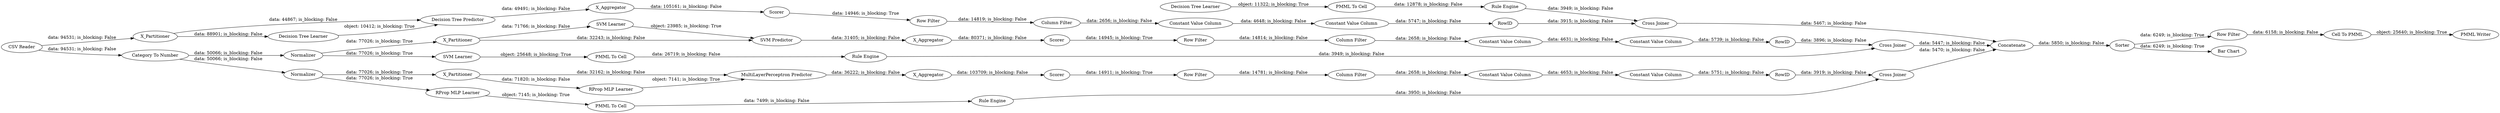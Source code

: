 digraph {
	"4716824749466017737_290" [label="Constant Value Column"]
	"-1945592760622717813_31" [label="SVM Learner"]
	"2963578881889433036_61" [label="PMML Writer"]
	"-2975087909760768964_292" [label="Constant Value Column"]
	"-2975087909760768964_290" [label="Constant Value Column"]
	"-8623904061684748902_2" [label=X_Partitioner]
	"-2975087909760768964_293" [label=RowID]
	"-1945592760622717813_7" [label=X_Aggregator]
	"-1945592760622717813_2" [label=X_Partitioner]
	"8313158795382972135_290" [label="Constant Value Column"]
	"-6765916510833879470_35" [label="RProp MLP Learner"]
	"-6606068956867504188_32" [label="Decision Tree Predictor"]
	"-6606068956867504188_39" [label=Scorer]
	"-2975087909760768964_294" [label="Column Filter"]
	"-6606068956867504188_38" [label="Cross Joiner"]
	"-8310804666152618956_34" [label="PMML To Cell"]
	"2963578881889433036_53" [label="Row Filter"]
	"-6606068956867504188_2" [label=X_Partitioner]
	"-6765916510833879470_34" [label="Rule Engine"]
	"-8623904061684748902_7" [label=X_Aggregator]
	"-5459238366763216471_28" [label="PMML To Cell"]
	"-1945592760622717813_40" [label=Normalizer]
	"-2975087909760768964_9" [label="Row Filter"]
	"2963578881889433036_60" [label=Concatenate]
	"-5459238366763216471_33" [label="Decision Tree Learner"]
	"4716824749466017737_9" [label="Row Filter"]
	"-8623904061684748902_40" [label=Scorer]
	"-8623904061684748902_39" [label=Normalizer]
	"-6606068956867504188_7" [label=X_Aggregator]
	"8313158795382972135_293" [label=RowID]
	"8313158795382972135_294" [label="Column Filter"]
	"4716824749466017737_294" [label="Column Filter"]
	"-1945592760622717813_39" [label="Cross Joiner"]
	"2963578881889433036_128" [label="CSV Reader"]
	"-1945592760622717813_32" [label="SVM Predictor"]
	"-8310804666152618956_33" [label="SVM Learner"]
	"-6606068956867504188_31" [label="Decision Tree Learner"]
	"-5459238366763216471_34" [label="Rule Engine"]
	"4716824749466017737_292" [label="Constant Value Column"]
	"8313158795382972135_9" [label="Row Filter"]
	"2963578881889433036_58" [label="Category To Number"]
	"2963578881889433036_59" [label="Bar Chart"]
	"2963578881889433036_52" [label=Sorter]
	"-8623904061684748902_31" [label="RProp MLP Learner"]
	"2963578881889433036_54" [label="Cell To PMML"]
	"-8623904061684748902_38" [label="Cross Joiner"]
	"8313158795382972135_292" [label="Constant Value Column"]
	"-8623904061684748902_32" [label="MultiLayerPerceptron Predictor"]
	"-8310804666152618956_35" [label="Rule Engine"]
	"-1945592760622717813_41" [label=Scorer]
	"4716824749466017737_293" [label=RowID]
	"-6765916510833879470_22" [label="PMML To Cell"]
	"2963578881889433036_128" -> "2963578881889433036_58" [label="data: 94531; is_blocking: False"]
	"2963578881889433036_58" -> "-1945592760622717813_40" [label="data: 50066; is_blocking: False"]
	"4716824749466017737_290" -> "4716824749466017737_292" [label="data: 4648; is_blocking: False"]
	"-6606068956867504188_38" -> "2963578881889433036_60" [label="data: 5467; is_blocking: False"]
	"-8623904061684748902_2" -> "-8623904061684748902_32" [label="data: 32162; is_blocking: False"]
	"-6606068956867504188_32" -> "-6606068956867504188_7" [label="data: 49491; is_blocking: False"]
	"-8623904061684748902_31" -> "-8623904061684748902_32" [label="object: 7141; is_blocking: True"]
	"-6606068956867504188_39" -> "4716824749466017737_9" [label="data: 14946; is_blocking: True"]
	"-8623904061684748902_32" -> "-8623904061684748902_7" [label="data: 36222; is_blocking: False"]
	"-6606068956867504188_31" -> "-6606068956867504188_32" [label="object: 10412; is_blocking: True"]
	"-2975087909760768964_293" -> "-8623904061684748902_38" [label="data: 3919; is_blocking: False"]
	"-8623904061684748902_40" -> "-2975087909760768964_9" [label="data: 14911; is_blocking: True"]
	"-1945592760622717813_2" -> "-1945592760622717813_31" [label="data: 71766; is_blocking: False"]
	"-6765916510833879470_34" -> "-8623904061684748902_38" [label="data: 3950; is_blocking: False"]
	"-1945592760622717813_32" -> "-1945592760622717813_7" [label="data: 31405; is_blocking: False"]
	"-8310804666152618956_34" -> "-8310804666152618956_35" [label="data: 26719; is_blocking: False"]
	"8313158795382972135_292" -> "8313158795382972135_293" [label="data: 5739; is_blocking: False"]
	"2963578881889433036_52" -> "2963578881889433036_53" [label="data: 6249; is_blocking: True"]
	"-1945592760622717813_40" -> "-1945592760622717813_2" [label="data: 77026; is_blocking: True"]
	"8313158795382972135_293" -> "-1945592760622717813_39" [label="data: 3896; is_blocking: False"]
	"-8310804666152618956_33" -> "-8310804666152618956_34" [label="object: 25648; is_blocking: True"]
	"8313158795382972135_9" -> "8313158795382972135_294" [label="data: 14814; is_blocking: False"]
	"-1945592760622717813_2" -> "-1945592760622717813_32" [label="data: 32243; is_blocking: False"]
	"-8623904061684748902_7" -> "-8623904061684748902_40" [label="data: 103709; is_blocking: False"]
	"-6606068956867504188_7" -> "-6606068956867504188_39" [label="data: 105161; is_blocking: False"]
	"2963578881889433036_53" -> "2963578881889433036_54" [label="data: 6158; is_blocking: False"]
	"2963578881889433036_60" -> "2963578881889433036_52" [label="data: 5850; is_blocking: False"]
	"-1945592760622717813_41" -> "8313158795382972135_9" [label="data: 14945; is_blocking: True"]
	"-6606068956867504188_2" -> "-6606068956867504188_31" [label="data: 88901; is_blocking: False"]
	"-2975087909760768964_292" -> "-2975087909760768964_293" [label="data: 5751; is_blocking: False"]
	"2963578881889433036_52" -> "2963578881889433036_59" [label="data: 6249; is_blocking: True"]
	"2963578881889433036_128" -> "-6606068956867504188_2" [label="data: 94531; is_blocking: False"]
	"-6765916510833879470_35" -> "-6765916510833879470_22" [label="object: 7145; is_blocking: True"]
	"-2975087909760768964_294" -> "-2975087909760768964_290" [label="data: 2658; is_blocking: False"]
	"-6606068956867504188_2" -> "-6606068956867504188_32" [label="data: 44867; is_blocking: False"]
	"-8310804666152618956_35" -> "-1945592760622717813_39" [label="data: 3949; is_blocking: False"]
	"2963578881889433036_58" -> "-8623904061684748902_39" [label="data: 50066; is_blocking: False"]
	"4716824749466017737_292" -> "4716824749466017737_293" [label="data: 5747; is_blocking: False"]
	"4716824749466017737_293" -> "-6606068956867504188_38" [label="data: 3915; is_blocking: False"]
	"4716824749466017737_9" -> "4716824749466017737_294" [label="data: 14819; is_blocking: False"]
	"-5459238366763216471_33" -> "-5459238366763216471_28" [label="object: 11322; is_blocking: True"]
	"4716824749466017737_294" -> "4716824749466017737_290" [label="data: 2656; is_blocking: False"]
	"-5459238366763216471_34" -> "-6606068956867504188_38" [label="data: 3949; is_blocking: False"]
	"8313158795382972135_294" -> "8313158795382972135_290" [label="data: 2658; is_blocking: False"]
	"-8623904061684748902_2" -> "-8623904061684748902_31" [label="data: 71820; is_blocking: False"]
	"-5459238366763216471_28" -> "-5459238366763216471_34" [label="data: 12878; is_blocking: False"]
	"-8623904061684748902_39" -> "-6765916510833879470_35" [label="data: 77026; is_blocking: True"]
	"-2975087909760768964_9" -> "-2975087909760768964_294" [label="data: 14781; is_blocking: False"]
	"-1945592760622717813_39" -> "2963578881889433036_60" [label="data: 5447; is_blocking: False"]
	"8313158795382972135_290" -> "8313158795382972135_292" [label="data: 4631; is_blocking: False"]
	"2963578881889433036_54" -> "2963578881889433036_61" [label="object: 25640; is_blocking: True"]
	"-1945592760622717813_31" -> "-1945592760622717813_32" [label="object: 23985; is_blocking: True"]
	"-1945592760622717813_40" -> "-8310804666152618956_33" [label="data: 77026; is_blocking: True"]
	"-8623904061684748902_38" -> "2963578881889433036_60" [label="data: 5470; is_blocking: False"]
	"-2975087909760768964_290" -> "-2975087909760768964_292" [label="data: 4653; is_blocking: False"]
	"-8623904061684748902_39" -> "-8623904061684748902_2" [label="data: 77026; is_blocking: True"]
	"-1945592760622717813_7" -> "-1945592760622717813_41" [label="data: 80371; is_blocking: False"]
	"-6765916510833879470_22" -> "-6765916510833879470_34" [label="data: 7499; is_blocking: False"]
	rankdir=LR
}
